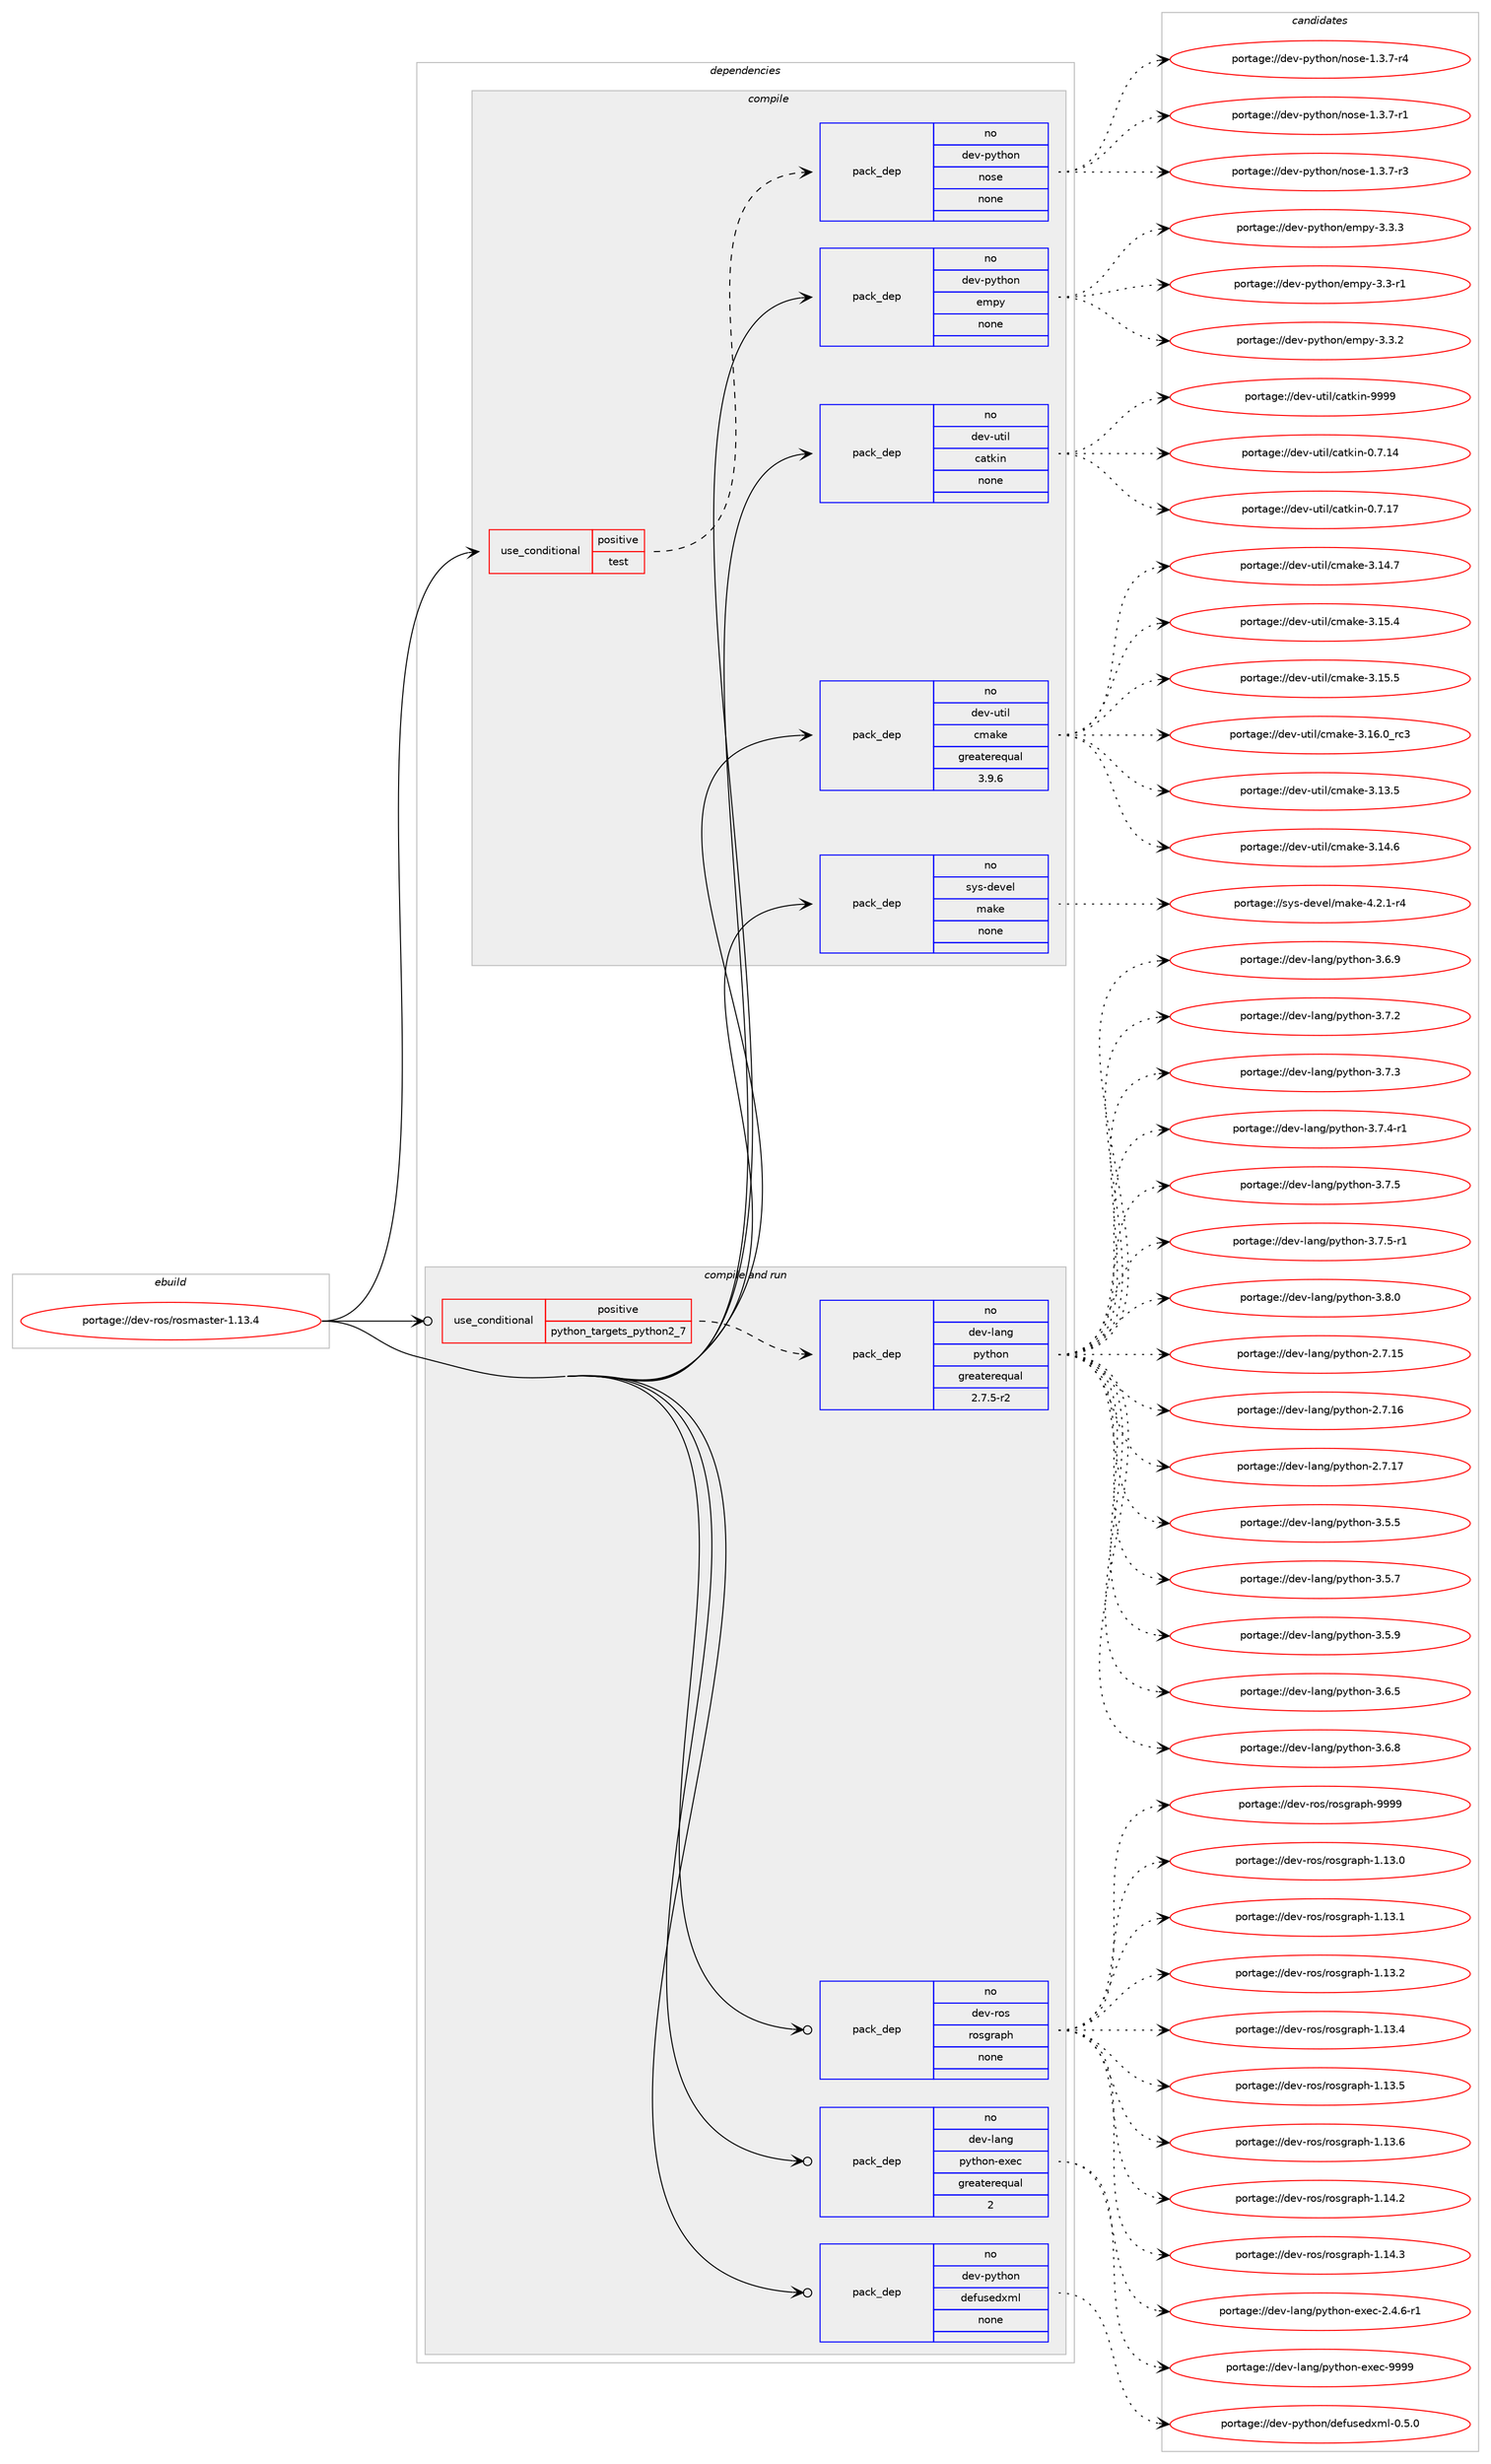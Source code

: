 digraph prolog {

# *************
# Graph options
# *************

newrank=true;
concentrate=true;
compound=true;
graph [rankdir=LR,fontname=Helvetica,fontsize=10,ranksep=1.5];#, ranksep=2.5, nodesep=0.2];
edge  [arrowhead=vee];
node  [fontname=Helvetica,fontsize=10];

# **********
# The ebuild
# **********

subgraph cluster_leftcol {
color=gray;
rank=same;
label=<<i>ebuild</i>>;
id [label="portage://dev-ros/rosmaster-1.13.4", color=red, width=4, href="../dev-ros/rosmaster-1.13.4.svg"];
}

# ****************
# The dependencies
# ****************

subgraph cluster_midcol {
color=gray;
label=<<i>dependencies</i>>;
subgraph cluster_compile {
fillcolor="#eeeeee";
style=filled;
label=<<i>compile</i>>;
subgraph cond44084 {
dependency197184 [label=<<TABLE BORDER="0" CELLBORDER="1" CELLSPACING="0" CELLPADDING="4"><TR><TD ROWSPAN="3" CELLPADDING="10">use_conditional</TD></TR><TR><TD>positive</TD></TR><TR><TD>test</TD></TR></TABLE>>, shape=none, color=red];
subgraph pack149672 {
dependency197185 [label=<<TABLE BORDER="0" CELLBORDER="1" CELLSPACING="0" CELLPADDING="4" WIDTH="220"><TR><TD ROWSPAN="6" CELLPADDING="30">pack_dep</TD></TR><TR><TD WIDTH="110">no</TD></TR><TR><TD>dev-python</TD></TR><TR><TD>nose</TD></TR><TR><TD>none</TD></TR><TR><TD></TD></TR></TABLE>>, shape=none, color=blue];
}
dependency197184:e -> dependency197185:w [weight=20,style="dashed",arrowhead="vee"];
}
id:e -> dependency197184:w [weight=20,style="solid",arrowhead="vee"];
subgraph pack149673 {
dependency197186 [label=<<TABLE BORDER="0" CELLBORDER="1" CELLSPACING="0" CELLPADDING="4" WIDTH="220"><TR><TD ROWSPAN="6" CELLPADDING="30">pack_dep</TD></TR><TR><TD WIDTH="110">no</TD></TR><TR><TD>dev-python</TD></TR><TR><TD>empy</TD></TR><TR><TD>none</TD></TR><TR><TD></TD></TR></TABLE>>, shape=none, color=blue];
}
id:e -> dependency197186:w [weight=20,style="solid",arrowhead="vee"];
subgraph pack149674 {
dependency197187 [label=<<TABLE BORDER="0" CELLBORDER="1" CELLSPACING="0" CELLPADDING="4" WIDTH="220"><TR><TD ROWSPAN="6" CELLPADDING="30">pack_dep</TD></TR><TR><TD WIDTH="110">no</TD></TR><TR><TD>dev-util</TD></TR><TR><TD>catkin</TD></TR><TR><TD>none</TD></TR><TR><TD></TD></TR></TABLE>>, shape=none, color=blue];
}
id:e -> dependency197187:w [weight=20,style="solid",arrowhead="vee"];
subgraph pack149675 {
dependency197188 [label=<<TABLE BORDER="0" CELLBORDER="1" CELLSPACING="0" CELLPADDING="4" WIDTH="220"><TR><TD ROWSPAN="6" CELLPADDING="30">pack_dep</TD></TR><TR><TD WIDTH="110">no</TD></TR><TR><TD>dev-util</TD></TR><TR><TD>cmake</TD></TR><TR><TD>greaterequal</TD></TR><TR><TD>3.9.6</TD></TR></TABLE>>, shape=none, color=blue];
}
id:e -> dependency197188:w [weight=20,style="solid",arrowhead="vee"];
subgraph pack149676 {
dependency197189 [label=<<TABLE BORDER="0" CELLBORDER="1" CELLSPACING="0" CELLPADDING="4" WIDTH="220"><TR><TD ROWSPAN="6" CELLPADDING="30">pack_dep</TD></TR><TR><TD WIDTH="110">no</TD></TR><TR><TD>sys-devel</TD></TR><TR><TD>make</TD></TR><TR><TD>none</TD></TR><TR><TD></TD></TR></TABLE>>, shape=none, color=blue];
}
id:e -> dependency197189:w [weight=20,style="solid",arrowhead="vee"];
}
subgraph cluster_compileandrun {
fillcolor="#eeeeee";
style=filled;
label=<<i>compile and run</i>>;
subgraph cond44085 {
dependency197190 [label=<<TABLE BORDER="0" CELLBORDER="1" CELLSPACING="0" CELLPADDING="4"><TR><TD ROWSPAN="3" CELLPADDING="10">use_conditional</TD></TR><TR><TD>positive</TD></TR><TR><TD>python_targets_python2_7</TD></TR></TABLE>>, shape=none, color=red];
subgraph pack149677 {
dependency197191 [label=<<TABLE BORDER="0" CELLBORDER="1" CELLSPACING="0" CELLPADDING="4" WIDTH="220"><TR><TD ROWSPAN="6" CELLPADDING="30">pack_dep</TD></TR><TR><TD WIDTH="110">no</TD></TR><TR><TD>dev-lang</TD></TR><TR><TD>python</TD></TR><TR><TD>greaterequal</TD></TR><TR><TD>2.7.5-r2</TD></TR></TABLE>>, shape=none, color=blue];
}
dependency197190:e -> dependency197191:w [weight=20,style="dashed",arrowhead="vee"];
}
id:e -> dependency197190:w [weight=20,style="solid",arrowhead="odotvee"];
subgraph pack149678 {
dependency197192 [label=<<TABLE BORDER="0" CELLBORDER="1" CELLSPACING="0" CELLPADDING="4" WIDTH="220"><TR><TD ROWSPAN="6" CELLPADDING="30">pack_dep</TD></TR><TR><TD WIDTH="110">no</TD></TR><TR><TD>dev-lang</TD></TR><TR><TD>python-exec</TD></TR><TR><TD>greaterequal</TD></TR><TR><TD>2</TD></TR></TABLE>>, shape=none, color=blue];
}
id:e -> dependency197192:w [weight=20,style="solid",arrowhead="odotvee"];
subgraph pack149679 {
dependency197193 [label=<<TABLE BORDER="0" CELLBORDER="1" CELLSPACING="0" CELLPADDING="4" WIDTH="220"><TR><TD ROWSPAN="6" CELLPADDING="30">pack_dep</TD></TR><TR><TD WIDTH="110">no</TD></TR><TR><TD>dev-python</TD></TR><TR><TD>defusedxml</TD></TR><TR><TD>none</TD></TR><TR><TD></TD></TR></TABLE>>, shape=none, color=blue];
}
id:e -> dependency197193:w [weight=20,style="solid",arrowhead="odotvee"];
subgraph pack149680 {
dependency197194 [label=<<TABLE BORDER="0" CELLBORDER="1" CELLSPACING="0" CELLPADDING="4" WIDTH="220"><TR><TD ROWSPAN="6" CELLPADDING="30">pack_dep</TD></TR><TR><TD WIDTH="110">no</TD></TR><TR><TD>dev-ros</TD></TR><TR><TD>rosgraph</TD></TR><TR><TD>none</TD></TR><TR><TD></TD></TR></TABLE>>, shape=none, color=blue];
}
id:e -> dependency197194:w [weight=20,style="solid",arrowhead="odotvee"];
}
subgraph cluster_run {
fillcolor="#eeeeee";
style=filled;
label=<<i>run</i>>;
}
}

# **************
# The candidates
# **************

subgraph cluster_choices {
rank=same;
color=gray;
label=<<i>candidates</i>>;

subgraph choice149672 {
color=black;
nodesep=1;
choiceportage10010111845112121116104111110471101111151014549465146554511449 [label="portage://dev-python/nose-1.3.7-r1", color=red, width=4,href="../dev-python/nose-1.3.7-r1.svg"];
choiceportage10010111845112121116104111110471101111151014549465146554511451 [label="portage://dev-python/nose-1.3.7-r3", color=red, width=4,href="../dev-python/nose-1.3.7-r3.svg"];
choiceportage10010111845112121116104111110471101111151014549465146554511452 [label="portage://dev-python/nose-1.3.7-r4", color=red, width=4,href="../dev-python/nose-1.3.7-r4.svg"];
dependency197185:e -> choiceportage10010111845112121116104111110471101111151014549465146554511449:w [style=dotted,weight="100"];
dependency197185:e -> choiceportage10010111845112121116104111110471101111151014549465146554511451:w [style=dotted,weight="100"];
dependency197185:e -> choiceportage10010111845112121116104111110471101111151014549465146554511452:w [style=dotted,weight="100"];
}
subgraph choice149673 {
color=black;
nodesep=1;
choiceportage1001011184511212111610411111047101109112121455146514511449 [label="portage://dev-python/empy-3.3-r1", color=red, width=4,href="../dev-python/empy-3.3-r1.svg"];
choiceportage1001011184511212111610411111047101109112121455146514650 [label="portage://dev-python/empy-3.3.2", color=red, width=4,href="../dev-python/empy-3.3.2.svg"];
choiceportage1001011184511212111610411111047101109112121455146514651 [label="portage://dev-python/empy-3.3.3", color=red, width=4,href="../dev-python/empy-3.3.3.svg"];
dependency197186:e -> choiceportage1001011184511212111610411111047101109112121455146514511449:w [style=dotted,weight="100"];
dependency197186:e -> choiceportage1001011184511212111610411111047101109112121455146514650:w [style=dotted,weight="100"];
dependency197186:e -> choiceportage1001011184511212111610411111047101109112121455146514651:w [style=dotted,weight="100"];
}
subgraph choice149674 {
color=black;
nodesep=1;
choiceportage1001011184511711610510847999711610710511045484655464952 [label="portage://dev-util/catkin-0.7.14", color=red, width=4,href="../dev-util/catkin-0.7.14.svg"];
choiceportage1001011184511711610510847999711610710511045484655464955 [label="portage://dev-util/catkin-0.7.17", color=red, width=4,href="../dev-util/catkin-0.7.17.svg"];
choiceportage100101118451171161051084799971161071051104557575757 [label="portage://dev-util/catkin-9999", color=red, width=4,href="../dev-util/catkin-9999.svg"];
dependency197187:e -> choiceportage1001011184511711610510847999711610710511045484655464952:w [style=dotted,weight="100"];
dependency197187:e -> choiceportage1001011184511711610510847999711610710511045484655464955:w [style=dotted,weight="100"];
dependency197187:e -> choiceportage100101118451171161051084799971161071051104557575757:w [style=dotted,weight="100"];
}
subgraph choice149675 {
color=black;
nodesep=1;
choiceportage1001011184511711610510847991099710710145514649514653 [label="portage://dev-util/cmake-3.13.5", color=red, width=4,href="../dev-util/cmake-3.13.5.svg"];
choiceportage1001011184511711610510847991099710710145514649524654 [label="portage://dev-util/cmake-3.14.6", color=red, width=4,href="../dev-util/cmake-3.14.6.svg"];
choiceportage1001011184511711610510847991099710710145514649524655 [label="portage://dev-util/cmake-3.14.7", color=red, width=4,href="../dev-util/cmake-3.14.7.svg"];
choiceportage1001011184511711610510847991099710710145514649534652 [label="portage://dev-util/cmake-3.15.4", color=red, width=4,href="../dev-util/cmake-3.15.4.svg"];
choiceportage1001011184511711610510847991099710710145514649534653 [label="portage://dev-util/cmake-3.15.5", color=red, width=4,href="../dev-util/cmake-3.15.5.svg"];
choiceportage1001011184511711610510847991099710710145514649544648951149951 [label="portage://dev-util/cmake-3.16.0_rc3", color=red, width=4,href="../dev-util/cmake-3.16.0_rc3.svg"];
dependency197188:e -> choiceportage1001011184511711610510847991099710710145514649514653:w [style=dotted,weight="100"];
dependency197188:e -> choiceportage1001011184511711610510847991099710710145514649524654:w [style=dotted,weight="100"];
dependency197188:e -> choiceportage1001011184511711610510847991099710710145514649524655:w [style=dotted,weight="100"];
dependency197188:e -> choiceportage1001011184511711610510847991099710710145514649534652:w [style=dotted,weight="100"];
dependency197188:e -> choiceportage1001011184511711610510847991099710710145514649534653:w [style=dotted,weight="100"];
dependency197188:e -> choiceportage1001011184511711610510847991099710710145514649544648951149951:w [style=dotted,weight="100"];
}
subgraph choice149676 {
color=black;
nodesep=1;
choiceportage1151211154510010111810110847109971071014552465046494511452 [label="portage://sys-devel/make-4.2.1-r4", color=red, width=4,href="../sys-devel/make-4.2.1-r4.svg"];
dependency197189:e -> choiceportage1151211154510010111810110847109971071014552465046494511452:w [style=dotted,weight="100"];
}
subgraph choice149677 {
color=black;
nodesep=1;
choiceportage10010111845108971101034711212111610411111045504655464953 [label="portage://dev-lang/python-2.7.15", color=red, width=4,href="../dev-lang/python-2.7.15.svg"];
choiceportage10010111845108971101034711212111610411111045504655464954 [label="portage://dev-lang/python-2.7.16", color=red, width=4,href="../dev-lang/python-2.7.16.svg"];
choiceportage10010111845108971101034711212111610411111045504655464955 [label="portage://dev-lang/python-2.7.17", color=red, width=4,href="../dev-lang/python-2.7.17.svg"];
choiceportage100101118451089711010347112121116104111110455146534653 [label="portage://dev-lang/python-3.5.5", color=red, width=4,href="../dev-lang/python-3.5.5.svg"];
choiceportage100101118451089711010347112121116104111110455146534655 [label="portage://dev-lang/python-3.5.7", color=red, width=4,href="../dev-lang/python-3.5.7.svg"];
choiceportage100101118451089711010347112121116104111110455146534657 [label="portage://dev-lang/python-3.5.9", color=red, width=4,href="../dev-lang/python-3.5.9.svg"];
choiceportage100101118451089711010347112121116104111110455146544653 [label="portage://dev-lang/python-3.6.5", color=red, width=4,href="../dev-lang/python-3.6.5.svg"];
choiceportage100101118451089711010347112121116104111110455146544656 [label="portage://dev-lang/python-3.6.8", color=red, width=4,href="../dev-lang/python-3.6.8.svg"];
choiceportage100101118451089711010347112121116104111110455146544657 [label="portage://dev-lang/python-3.6.9", color=red, width=4,href="../dev-lang/python-3.6.9.svg"];
choiceportage100101118451089711010347112121116104111110455146554650 [label="portage://dev-lang/python-3.7.2", color=red, width=4,href="../dev-lang/python-3.7.2.svg"];
choiceportage100101118451089711010347112121116104111110455146554651 [label="portage://dev-lang/python-3.7.3", color=red, width=4,href="../dev-lang/python-3.7.3.svg"];
choiceportage1001011184510897110103471121211161041111104551465546524511449 [label="portage://dev-lang/python-3.7.4-r1", color=red, width=4,href="../dev-lang/python-3.7.4-r1.svg"];
choiceportage100101118451089711010347112121116104111110455146554653 [label="portage://dev-lang/python-3.7.5", color=red, width=4,href="../dev-lang/python-3.7.5.svg"];
choiceportage1001011184510897110103471121211161041111104551465546534511449 [label="portage://dev-lang/python-3.7.5-r1", color=red, width=4,href="../dev-lang/python-3.7.5-r1.svg"];
choiceportage100101118451089711010347112121116104111110455146564648 [label="portage://dev-lang/python-3.8.0", color=red, width=4,href="../dev-lang/python-3.8.0.svg"];
dependency197191:e -> choiceportage10010111845108971101034711212111610411111045504655464953:w [style=dotted,weight="100"];
dependency197191:e -> choiceportage10010111845108971101034711212111610411111045504655464954:w [style=dotted,weight="100"];
dependency197191:e -> choiceportage10010111845108971101034711212111610411111045504655464955:w [style=dotted,weight="100"];
dependency197191:e -> choiceportage100101118451089711010347112121116104111110455146534653:w [style=dotted,weight="100"];
dependency197191:e -> choiceportage100101118451089711010347112121116104111110455146534655:w [style=dotted,weight="100"];
dependency197191:e -> choiceportage100101118451089711010347112121116104111110455146534657:w [style=dotted,weight="100"];
dependency197191:e -> choiceportage100101118451089711010347112121116104111110455146544653:w [style=dotted,weight="100"];
dependency197191:e -> choiceportage100101118451089711010347112121116104111110455146544656:w [style=dotted,weight="100"];
dependency197191:e -> choiceportage100101118451089711010347112121116104111110455146544657:w [style=dotted,weight="100"];
dependency197191:e -> choiceportage100101118451089711010347112121116104111110455146554650:w [style=dotted,weight="100"];
dependency197191:e -> choiceportage100101118451089711010347112121116104111110455146554651:w [style=dotted,weight="100"];
dependency197191:e -> choiceportage1001011184510897110103471121211161041111104551465546524511449:w [style=dotted,weight="100"];
dependency197191:e -> choiceportage100101118451089711010347112121116104111110455146554653:w [style=dotted,weight="100"];
dependency197191:e -> choiceportage1001011184510897110103471121211161041111104551465546534511449:w [style=dotted,weight="100"];
dependency197191:e -> choiceportage100101118451089711010347112121116104111110455146564648:w [style=dotted,weight="100"];
}
subgraph choice149678 {
color=black;
nodesep=1;
choiceportage10010111845108971101034711212111610411111045101120101994550465246544511449 [label="portage://dev-lang/python-exec-2.4.6-r1", color=red, width=4,href="../dev-lang/python-exec-2.4.6-r1.svg"];
choiceportage10010111845108971101034711212111610411111045101120101994557575757 [label="portage://dev-lang/python-exec-9999", color=red, width=4,href="../dev-lang/python-exec-9999.svg"];
dependency197192:e -> choiceportage10010111845108971101034711212111610411111045101120101994550465246544511449:w [style=dotted,weight="100"];
dependency197192:e -> choiceportage10010111845108971101034711212111610411111045101120101994557575757:w [style=dotted,weight="100"];
}
subgraph choice149679 {
color=black;
nodesep=1;
choiceportage1001011184511212111610411111047100101102117115101100120109108454846534648 [label="portage://dev-python/defusedxml-0.5.0", color=red, width=4,href="../dev-python/defusedxml-0.5.0.svg"];
dependency197193:e -> choiceportage1001011184511212111610411111047100101102117115101100120109108454846534648:w [style=dotted,weight="100"];
}
subgraph choice149680 {
color=black;
nodesep=1;
choiceportage10010111845114111115471141111151031149711210445494649514648 [label="portage://dev-ros/rosgraph-1.13.0", color=red, width=4,href="../dev-ros/rosgraph-1.13.0.svg"];
choiceportage10010111845114111115471141111151031149711210445494649514649 [label="portage://dev-ros/rosgraph-1.13.1", color=red, width=4,href="../dev-ros/rosgraph-1.13.1.svg"];
choiceportage10010111845114111115471141111151031149711210445494649514650 [label="portage://dev-ros/rosgraph-1.13.2", color=red, width=4,href="../dev-ros/rosgraph-1.13.2.svg"];
choiceportage10010111845114111115471141111151031149711210445494649514652 [label="portage://dev-ros/rosgraph-1.13.4", color=red, width=4,href="../dev-ros/rosgraph-1.13.4.svg"];
choiceportage10010111845114111115471141111151031149711210445494649514653 [label="portage://dev-ros/rosgraph-1.13.5", color=red, width=4,href="../dev-ros/rosgraph-1.13.5.svg"];
choiceportage10010111845114111115471141111151031149711210445494649514654 [label="portage://dev-ros/rosgraph-1.13.6", color=red, width=4,href="../dev-ros/rosgraph-1.13.6.svg"];
choiceportage10010111845114111115471141111151031149711210445494649524650 [label="portage://dev-ros/rosgraph-1.14.2", color=red, width=4,href="../dev-ros/rosgraph-1.14.2.svg"];
choiceportage10010111845114111115471141111151031149711210445494649524651 [label="portage://dev-ros/rosgraph-1.14.3", color=red, width=4,href="../dev-ros/rosgraph-1.14.3.svg"];
choiceportage1001011184511411111547114111115103114971121044557575757 [label="portage://dev-ros/rosgraph-9999", color=red, width=4,href="../dev-ros/rosgraph-9999.svg"];
dependency197194:e -> choiceportage10010111845114111115471141111151031149711210445494649514648:w [style=dotted,weight="100"];
dependency197194:e -> choiceportage10010111845114111115471141111151031149711210445494649514649:w [style=dotted,weight="100"];
dependency197194:e -> choiceportage10010111845114111115471141111151031149711210445494649514650:w [style=dotted,weight="100"];
dependency197194:e -> choiceportage10010111845114111115471141111151031149711210445494649514652:w [style=dotted,weight="100"];
dependency197194:e -> choiceportage10010111845114111115471141111151031149711210445494649514653:w [style=dotted,weight="100"];
dependency197194:e -> choiceportage10010111845114111115471141111151031149711210445494649514654:w [style=dotted,weight="100"];
dependency197194:e -> choiceportage10010111845114111115471141111151031149711210445494649524650:w [style=dotted,weight="100"];
dependency197194:e -> choiceportage10010111845114111115471141111151031149711210445494649524651:w [style=dotted,weight="100"];
dependency197194:e -> choiceportage1001011184511411111547114111115103114971121044557575757:w [style=dotted,weight="100"];
}
}

}
